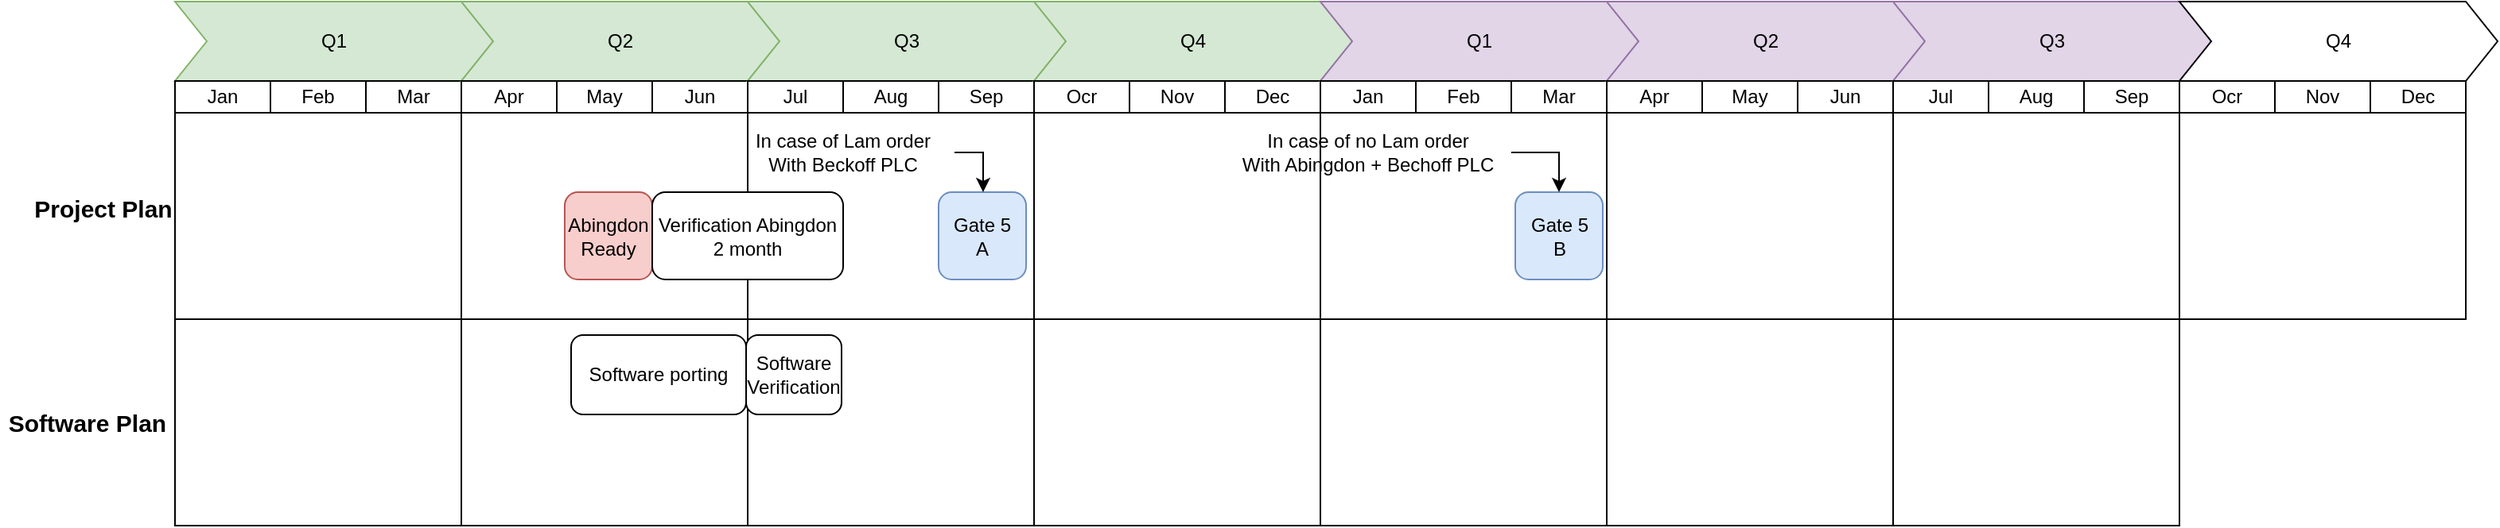 <mxfile version="21.1.8" type="github">
  <diagram name="페이지-1" id="K-Aqao7YXIn50Upvbfja">
    <mxGraphModel dx="1885" dy="1022" grid="1" gridSize="10" guides="1" tooltips="1" connect="1" arrows="1" fold="1" page="1" pageScale="1" pageWidth="827" pageHeight="1169" math="0" shadow="0">
      <root>
        <mxCell id="0" />
        <mxCell id="1" parent="0" />
        <mxCell id="qn2qaFdiB9YZbY8v9Jkf-2" value="Q1" style="shape=step;perimeter=stepPerimeter;whiteSpace=wrap;html=1;fixedSize=1;fillColor=#d5e8d4;strokeColor=#82b366;" vertex="1" parent="1">
          <mxGeometry x="170" y="340" width="200" height="50" as="geometry" />
        </mxCell>
        <mxCell id="qn2qaFdiB9YZbY8v9Jkf-26" value="Jan" style="rounded=0;whiteSpace=wrap;html=1;" vertex="1" parent="1">
          <mxGeometry x="170" y="390" width="60" height="20" as="geometry" />
        </mxCell>
        <mxCell id="qn2qaFdiB9YZbY8v9Jkf-29" value="Feb" style="rounded=0;whiteSpace=wrap;html=1;" vertex="1" parent="1">
          <mxGeometry x="230" y="390" width="60" height="20" as="geometry" />
        </mxCell>
        <mxCell id="qn2qaFdiB9YZbY8v9Jkf-30" value="Mar" style="rounded=0;whiteSpace=wrap;html=1;" vertex="1" parent="1">
          <mxGeometry x="290" y="390" width="60" height="20" as="geometry" />
        </mxCell>
        <mxCell id="qn2qaFdiB9YZbY8v9Jkf-43" value="Q2" style="shape=step;perimeter=stepPerimeter;whiteSpace=wrap;html=1;fixedSize=1;fillColor=#d5e8d4;strokeColor=#82b366;" vertex="1" parent="1">
          <mxGeometry x="350" y="340" width="200" height="50" as="geometry" />
        </mxCell>
        <mxCell id="qn2qaFdiB9YZbY8v9Jkf-44" value="Apr" style="rounded=0;whiteSpace=wrap;html=1;" vertex="1" parent="1">
          <mxGeometry x="350" y="390" width="60" height="20" as="geometry" />
        </mxCell>
        <mxCell id="qn2qaFdiB9YZbY8v9Jkf-45" value="May" style="rounded=0;whiteSpace=wrap;html=1;" vertex="1" parent="1">
          <mxGeometry x="410" y="390" width="60" height="20" as="geometry" />
        </mxCell>
        <mxCell id="qn2qaFdiB9YZbY8v9Jkf-46" value="Jun" style="rounded=0;whiteSpace=wrap;html=1;" vertex="1" parent="1">
          <mxGeometry x="470" y="390" width="60" height="20" as="geometry" />
        </mxCell>
        <mxCell id="qn2qaFdiB9YZbY8v9Jkf-47" value="Q3" style="shape=step;perimeter=stepPerimeter;whiteSpace=wrap;html=1;fixedSize=1;fillColor=#d5e8d4;strokeColor=#82b366;" vertex="1" parent="1">
          <mxGeometry x="530" y="340" width="200" height="50" as="geometry" />
        </mxCell>
        <mxCell id="qn2qaFdiB9YZbY8v9Jkf-48" value="Jul" style="rounded=0;whiteSpace=wrap;html=1;" vertex="1" parent="1">
          <mxGeometry x="530" y="390" width="60" height="20" as="geometry" />
        </mxCell>
        <mxCell id="qn2qaFdiB9YZbY8v9Jkf-49" value="Aug" style="rounded=0;whiteSpace=wrap;html=1;" vertex="1" parent="1">
          <mxGeometry x="590" y="390" width="60" height="20" as="geometry" />
        </mxCell>
        <mxCell id="qn2qaFdiB9YZbY8v9Jkf-50" value="Sep" style="rounded=0;whiteSpace=wrap;html=1;" vertex="1" parent="1">
          <mxGeometry x="650" y="390" width="60" height="20" as="geometry" />
        </mxCell>
        <mxCell id="qn2qaFdiB9YZbY8v9Jkf-51" value="Q4" style="shape=step;perimeter=stepPerimeter;whiteSpace=wrap;html=1;fixedSize=1;fillColor=#d5e8d4;strokeColor=#82b366;" vertex="1" parent="1">
          <mxGeometry x="710" y="340" width="200" height="50" as="geometry" />
        </mxCell>
        <mxCell id="qn2qaFdiB9YZbY8v9Jkf-52" value="Ocr" style="rounded=0;whiteSpace=wrap;html=1;" vertex="1" parent="1">
          <mxGeometry x="710" y="390" width="60" height="20" as="geometry" />
        </mxCell>
        <mxCell id="qn2qaFdiB9YZbY8v9Jkf-53" value="Nov" style="rounded=0;whiteSpace=wrap;html=1;" vertex="1" parent="1">
          <mxGeometry x="770" y="390" width="60" height="20" as="geometry" />
        </mxCell>
        <mxCell id="qn2qaFdiB9YZbY8v9Jkf-54" value="Dec" style="rounded=0;whiteSpace=wrap;html=1;" vertex="1" parent="1">
          <mxGeometry x="830" y="390" width="60" height="20" as="geometry" />
        </mxCell>
        <mxCell id="qn2qaFdiB9YZbY8v9Jkf-55" value="Q1" style="shape=step;perimeter=stepPerimeter;whiteSpace=wrap;html=1;fixedSize=1;fillColor=#e1d5e7;strokeColor=#9673a6;" vertex="1" parent="1">
          <mxGeometry x="890" y="340" width="200" height="50" as="geometry" />
        </mxCell>
        <mxCell id="qn2qaFdiB9YZbY8v9Jkf-56" value="Jan" style="rounded=0;whiteSpace=wrap;html=1;" vertex="1" parent="1">
          <mxGeometry x="890" y="390" width="60" height="20" as="geometry" />
        </mxCell>
        <mxCell id="qn2qaFdiB9YZbY8v9Jkf-57" value="Feb" style="rounded=0;whiteSpace=wrap;html=1;" vertex="1" parent="1">
          <mxGeometry x="950" y="390" width="60" height="20" as="geometry" />
        </mxCell>
        <mxCell id="qn2qaFdiB9YZbY8v9Jkf-58" value="Mar" style="rounded=0;whiteSpace=wrap;html=1;" vertex="1" parent="1">
          <mxGeometry x="1010" y="390" width="60" height="20" as="geometry" />
        </mxCell>
        <mxCell id="qn2qaFdiB9YZbY8v9Jkf-59" value="Q2" style="shape=step;perimeter=stepPerimeter;whiteSpace=wrap;html=1;fixedSize=1;fillColor=#e1d5e7;strokeColor=#9673a6;" vertex="1" parent="1">
          <mxGeometry x="1070" y="340" width="200" height="50" as="geometry" />
        </mxCell>
        <mxCell id="qn2qaFdiB9YZbY8v9Jkf-60" value="Apr" style="rounded=0;whiteSpace=wrap;html=1;" vertex="1" parent="1">
          <mxGeometry x="1070" y="390" width="60" height="20" as="geometry" />
        </mxCell>
        <mxCell id="qn2qaFdiB9YZbY8v9Jkf-61" value="May" style="rounded=0;whiteSpace=wrap;html=1;" vertex="1" parent="1">
          <mxGeometry x="1130" y="390" width="60" height="20" as="geometry" />
        </mxCell>
        <mxCell id="qn2qaFdiB9YZbY8v9Jkf-62" value="Jun" style="rounded=0;whiteSpace=wrap;html=1;" vertex="1" parent="1">
          <mxGeometry x="1190" y="390" width="60" height="20" as="geometry" />
        </mxCell>
        <mxCell id="qn2qaFdiB9YZbY8v9Jkf-63" value="Q3" style="shape=step;perimeter=stepPerimeter;whiteSpace=wrap;html=1;fixedSize=1;fillColor=#e1d5e7;strokeColor=#9673a6;" vertex="1" parent="1">
          <mxGeometry x="1250" y="340" width="200" height="50" as="geometry" />
        </mxCell>
        <mxCell id="qn2qaFdiB9YZbY8v9Jkf-64" value="Jul" style="rounded=0;whiteSpace=wrap;html=1;" vertex="1" parent="1">
          <mxGeometry x="1250" y="390" width="60" height="20" as="geometry" />
        </mxCell>
        <mxCell id="qn2qaFdiB9YZbY8v9Jkf-65" value="Aug" style="rounded=0;whiteSpace=wrap;html=1;" vertex="1" parent="1">
          <mxGeometry x="1310" y="390" width="60" height="20" as="geometry" />
        </mxCell>
        <mxCell id="qn2qaFdiB9YZbY8v9Jkf-66" value="Sep" style="rounded=0;whiteSpace=wrap;html=1;" vertex="1" parent="1">
          <mxGeometry x="1370" y="390" width="60" height="20" as="geometry" />
        </mxCell>
        <mxCell id="qn2qaFdiB9YZbY8v9Jkf-67" value="Q4" style="shape=step;perimeter=stepPerimeter;whiteSpace=wrap;html=1;fixedSize=1;" vertex="1" parent="1">
          <mxGeometry x="1430" y="340" width="200" height="50" as="geometry" />
        </mxCell>
        <mxCell id="qn2qaFdiB9YZbY8v9Jkf-68" value="Ocr" style="rounded=0;whiteSpace=wrap;html=1;" vertex="1" parent="1">
          <mxGeometry x="1430" y="390" width="60" height="20" as="geometry" />
        </mxCell>
        <mxCell id="qn2qaFdiB9YZbY8v9Jkf-69" value="Nov" style="rounded=0;whiteSpace=wrap;html=1;" vertex="1" parent="1">
          <mxGeometry x="1490" y="390" width="60" height="20" as="geometry" />
        </mxCell>
        <mxCell id="qn2qaFdiB9YZbY8v9Jkf-70" value="Dec" style="rounded=0;whiteSpace=wrap;html=1;" vertex="1" parent="1">
          <mxGeometry x="1550" y="390" width="60" height="20" as="geometry" />
        </mxCell>
        <mxCell id="qn2qaFdiB9YZbY8v9Jkf-71" value="" style="rounded=0;whiteSpace=wrap;html=1;" vertex="1" parent="1">
          <mxGeometry x="170" y="410" width="180" height="130" as="geometry" />
        </mxCell>
        <mxCell id="qn2qaFdiB9YZbY8v9Jkf-72" value="" style="rounded=0;whiteSpace=wrap;html=1;" vertex="1" parent="1">
          <mxGeometry x="350" y="410" width="180" height="130" as="geometry" />
        </mxCell>
        <mxCell id="qn2qaFdiB9YZbY8v9Jkf-73" value="" style="rounded=0;whiteSpace=wrap;html=1;" vertex="1" parent="1">
          <mxGeometry x="530" y="410" width="180" height="130" as="geometry" />
        </mxCell>
        <mxCell id="qn2qaFdiB9YZbY8v9Jkf-74" value="" style="rounded=0;whiteSpace=wrap;html=1;" vertex="1" parent="1">
          <mxGeometry x="710" y="410" width="180" height="130" as="geometry" />
        </mxCell>
        <mxCell id="qn2qaFdiB9YZbY8v9Jkf-75" value="" style="rounded=0;whiteSpace=wrap;html=1;" vertex="1" parent="1">
          <mxGeometry x="890" y="410" width="180" height="130" as="geometry" />
        </mxCell>
        <mxCell id="qn2qaFdiB9YZbY8v9Jkf-76" value="" style="rounded=0;whiteSpace=wrap;html=1;" vertex="1" parent="1">
          <mxGeometry x="1070" y="410" width="180" height="130" as="geometry" />
        </mxCell>
        <mxCell id="qn2qaFdiB9YZbY8v9Jkf-77" value="" style="rounded=0;whiteSpace=wrap;html=1;" vertex="1" parent="1">
          <mxGeometry x="1250" y="410" width="180" height="130" as="geometry" />
        </mxCell>
        <mxCell id="qn2qaFdiB9YZbY8v9Jkf-78" value="" style="rounded=0;whiteSpace=wrap;html=1;" vertex="1" parent="1">
          <mxGeometry x="1430" y="410" width="180" height="130" as="geometry" />
        </mxCell>
        <mxCell id="qn2qaFdiB9YZbY8v9Jkf-79" value="Abingdon Ready" style="rounded=1;whiteSpace=wrap;html=1;fillColor=#f8cecc;strokeColor=#b85450;" vertex="1" parent="1">
          <mxGeometry x="415" y="460" width="55" height="55" as="geometry" />
        </mxCell>
        <mxCell id="qn2qaFdiB9YZbY8v9Jkf-80" value="Verification Abingdon 2 month" style="rounded=1;whiteSpace=wrap;html=1;" vertex="1" parent="1">
          <mxGeometry x="470" y="460" width="120" height="55" as="geometry" />
        </mxCell>
        <mxCell id="qn2qaFdiB9YZbY8v9Jkf-86" value="Project Plan" style="text;html=1;strokeColor=none;fillColor=none;align=center;verticalAlign=middle;whiteSpace=wrap;rounded=0;spacing=2;fontStyle=1;fontSize=15;" vertex="1" parent="1">
          <mxGeometry x="80" y="440" width="90" height="60" as="geometry" />
        </mxCell>
        <mxCell id="qn2qaFdiB9YZbY8v9Jkf-87" value="Software Plan" style="text;html=1;strokeColor=none;fillColor=none;align=center;verticalAlign=middle;whiteSpace=wrap;rounded=0;spacing=2;fontStyle=1;fontSize=15;" vertex="1" parent="1">
          <mxGeometry x="60" y="575" width="110" height="60" as="geometry" />
        </mxCell>
        <mxCell id="qn2qaFdiB9YZbY8v9Jkf-88" value="Gate 5&lt;br&gt;A" style="rounded=1;whiteSpace=wrap;html=1;fillColor=#dae8fc;strokeColor=#6c8ebf;" vertex="1" parent="1">
          <mxGeometry x="650" y="460" width="55" height="55" as="geometry" />
        </mxCell>
        <mxCell id="qn2qaFdiB9YZbY8v9Jkf-89" value="Gate 5&lt;br&gt;B" style="rounded=1;whiteSpace=wrap;html=1;fillColor=#dae8fc;strokeColor=#6c8ebf;" vertex="1" parent="1">
          <mxGeometry x="1012.5" y="460" width="55" height="55" as="geometry" />
        </mxCell>
        <mxCell id="qn2qaFdiB9YZbY8v9Jkf-92" value="" style="edgeStyle=orthogonalEdgeStyle;rounded=0;orthogonalLoop=1;jettySize=auto;html=1;" edge="1" parent="1" source="qn2qaFdiB9YZbY8v9Jkf-90" target="qn2qaFdiB9YZbY8v9Jkf-88">
          <mxGeometry relative="1" as="geometry">
            <Array as="points">
              <mxPoint x="678" y="435" />
            </Array>
          </mxGeometry>
        </mxCell>
        <mxCell id="qn2qaFdiB9YZbY8v9Jkf-90" value="In case of Lam order&lt;br&gt;With Beckoff PLC" style="text;html=1;strokeColor=none;fillColor=none;align=center;verticalAlign=middle;whiteSpace=wrap;rounded=0;" vertex="1" parent="1">
          <mxGeometry x="520" y="420" width="140" height="30" as="geometry" />
        </mxCell>
        <mxCell id="qn2qaFdiB9YZbY8v9Jkf-97" style="edgeStyle=orthogonalEdgeStyle;rounded=0;orthogonalLoop=1;jettySize=auto;html=1;entryX=0.5;entryY=0;entryDx=0;entryDy=0;" edge="1" parent="1" source="qn2qaFdiB9YZbY8v9Jkf-93" target="qn2qaFdiB9YZbY8v9Jkf-89">
          <mxGeometry relative="1" as="geometry" />
        </mxCell>
        <mxCell id="qn2qaFdiB9YZbY8v9Jkf-93" value="In case of no Lam order&lt;br&gt;With Abingdon + Bechoff PLC" style="text;html=1;strokeColor=none;fillColor=none;align=center;verticalAlign=middle;whiteSpace=wrap;rounded=0;" vertex="1" parent="1">
          <mxGeometry x="830" y="420" width="180" height="30" as="geometry" />
        </mxCell>
        <mxCell id="qn2qaFdiB9YZbY8v9Jkf-98" value="" style="rounded=0;whiteSpace=wrap;html=1;" vertex="1" parent="1">
          <mxGeometry x="170" y="540" width="180" height="130" as="geometry" />
        </mxCell>
        <mxCell id="qn2qaFdiB9YZbY8v9Jkf-99" value="" style="rounded=0;whiteSpace=wrap;html=1;" vertex="1" parent="1">
          <mxGeometry x="350" y="540" width="180" height="130" as="geometry" />
        </mxCell>
        <mxCell id="qn2qaFdiB9YZbY8v9Jkf-100" value="" style="rounded=0;whiteSpace=wrap;html=1;" vertex="1" parent="1">
          <mxGeometry x="530" y="540" width="180" height="130" as="geometry" />
        </mxCell>
        <mxCell id="qn2qaFdiB9YZbY8v9Jkf-101" value="" style="rounded=0;whiteSpace=wrap;html=1;" vertex="1" parent="1">
          <mxGeometry x="710" y="540" width="180" height="130" as="geometry" />
        </mxCell>
        <mxCell id="qn2qaFdiB9YZbY8v9Jkf-102" value="" style="rounded=0;whiteSpace=wrap;html=1;" vertex="1" parent="1">
          <mxGeometry x="890" y="540" width="180" height="130" as="geometry" />
        </mxCell>
        <mxCell id="qn2qaFdiB9YZbY8v9Jkf-103" value="" style="rounded=0;whiteSpace=wrap;html=1;" vertex="1" parent="1">
          <mxGeometry x="1070" y="540" width="180" height="130" as="geometry" />
        </mxCell>
        <mxCell id="qn2qaFdiB9YZbY8v9Jkf-104" value="" style="rounded=0;whiteSpace=wrap;html=1;" vertex="1" parent="1">
          <mxGeometry x="1250" y="540" width="180" height="130" as="geometry" />
        </mxCell>
        <mxCell id="qn2qaFdiB9YZbY8v9Jkf-105" value="Software porting" style="rounded=1;whiteSpace=wrap;html=1;" vertex="1" parent="1">
          <mxGeometry x="419" y="550" width="110" height="50" as="geometry" />
        </mxCell>
        <mxCell id="qn2qaFdiB9YZbY8v9Jkf-107" value="Software Verification" style="rounded=1;whiteSpace=wrap;html=1;" vertex="1" parent="1">
          <mxGeometry x="529" y="550" width="60" height="50" as="geometry" />
        </mxCell>
      </root>
    </mxGraphModel>
  </diagram>
</mxfile>
